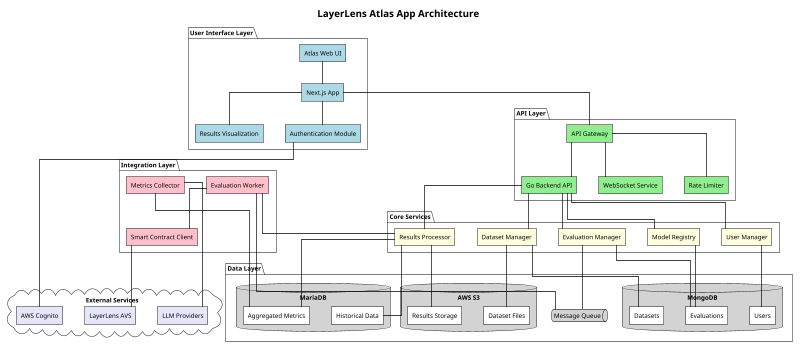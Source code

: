 @startuml atlas-architecture

' Basic styling
!theme plain
skinparam componentStyle rectangle
skinparam backgroundColor white
skinparam defaultTextAlignment center

' Explicitly disable handwritten mode
skinparam handwritten false
skinparam shadowing false
skinparam roundCorner 0

' Set linetype to ortho for straight lines
skinparam linetype ortho
skinparam nodesep 50
skinparam ranksep 50

' Make sure lines and fonts are crisp
skinparam ArrowColor black
skinparam ArrowThickness 1.5

' Add spacing to prevent cutoff
scale 800 width

title LayerLens Atlas App Architecture

package "User Interface Layer" {
  [Atlas Web UI] as WebUI #lightblue
  [Next.js App] as NextApp #lightblue
  [Authentication Module] as Auth #lightblue
  [Results Visualization] as Viz #lightblue
}

package "API Layer" {
  [API Gateway] as ApiGw #lightgreen
  [Go Backend API] as GoBackend #lightgreen
  [WebSocket Service] as WebSocket #lightgreen
  [Rate Limiter] as RateLim #lightgreen
}

package "Core Services" {
  [Evaluation Manager] as EvalManager #lightyellow
  [Model Registry] as ModelRegistry #lightyellow
  [Dataset Manager] as DatasetManager #lightyellow
  [User Manager] as UserManager #lightyellow
  [Results Processor] as ResultsProcessor #lightyellow
}

package "Integration Layer" {
  [Evaluation Worker] as Worker #pink
  [Smart Contract Client] as ContractClient #pink
  [Metrics Collector] as MetricsCollector #pink
}

package "Data Layer" {
  database "MongoDB" as MongoDB #lightgray {
    [Evaluations] as MongoEvals
    [Users] as MongoUsers
    [Datasets] as MongoDsets
  }
  
  database "MariaDB" as MariaDB #lightgray {
    [Aggregated Metrics] as MetricsDB
    [Historical Data] as HistoryDB
  }
  
  database "AWS S3" as S3 #lightgray {
    [Results Storage] as ResultsS3
    [Dataset Files] as DatasetsS3
  }
  
  queue "Message Queue" as Queue #lightgray
}

cloud "External Services" {
  [AWS Cognito] as Cognito #lavender
  [LayerLens AVS] as AVS #lavender
  [LLM Providers] as LLMs #lavender
}

' User interactions
WebUI -- NextApp
NextApp -- Auth
NextApp -- Viz
NextApp -- ApiGw

' API interactions
Auth -- Cognito
ApiGw -- GoBackend
ApiGw -- WebSocket
ApiGw -- RateLim

' Core service connections
GoBackend -- EvalManager
GoBackend -- ModelRegistry
GoBackend -- DatasetManager
GoBackend -- UserManager
GoBackend -- ResultsProcessor

' Data connections
EvalManager -- MongoEvals
ModelRegistry -- MongoEvals
DatasetManager -- MongoDsets
UserManager -- MongoUsers
ResultsProcessor -- MetricsDB
ResultsProcessor -- HistoryDB

' Integration connections
EvalManager -- Queue
Queue -- Worker
Worker -- ContractClient
Worker -- ResultsProcessor
ContractClient -- AVS
MetricsCollector -- LLMs
MetricsCollector -- MetricsDB

' Storage connections
DatasetManager -- DatasetsS3
ResultsProcessor -- ResultsS3

@enduml